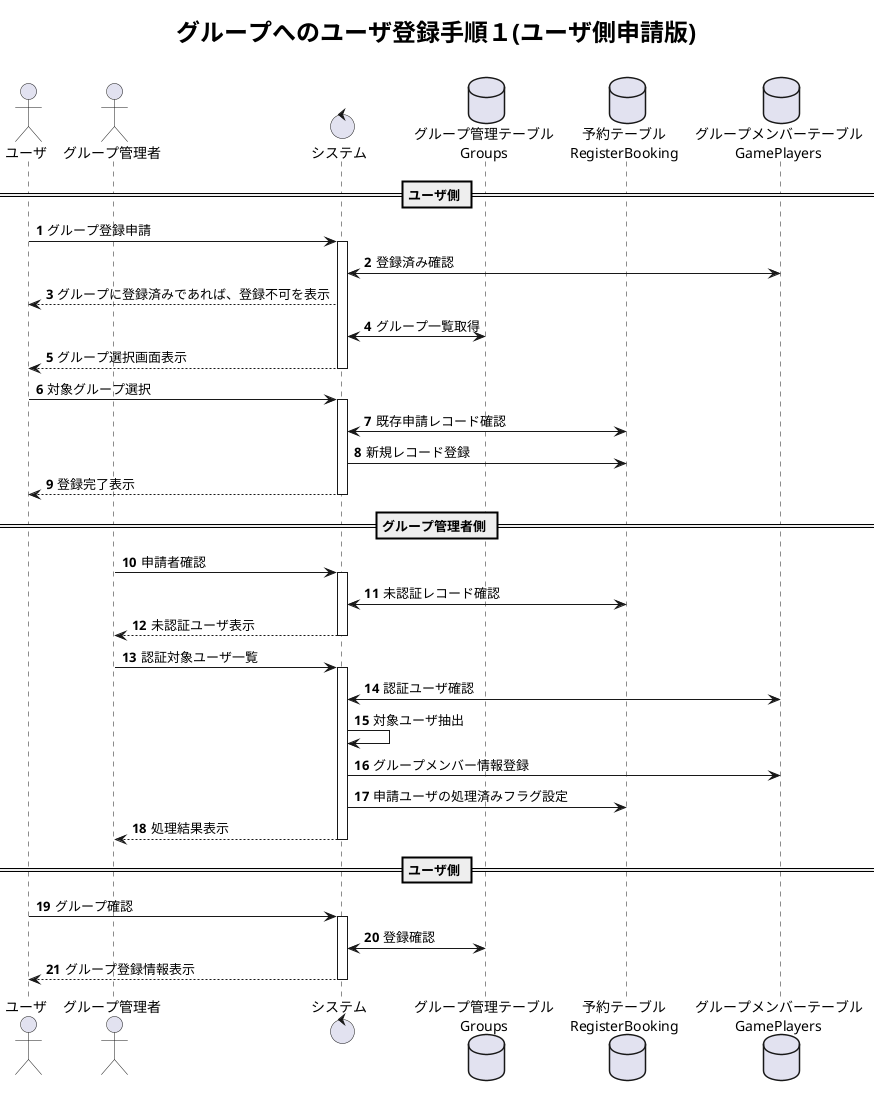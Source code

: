 @startuml
title <size:24>グループへのユーザ登録手順１(ユーザ側申請版)</size>\n

actor ユーザ as user
actor グループ管理者 as gmas
control システム as system
database "グループ管理テーブル\nGroups" as groupTable
database "予約テーブル\nRegisterBooking" as bookingTable
database "グループメンバーテーブル\nGamePlayers" as memberTable
autonumber
== ユーザ側 ==
user -> system: グループ登録申請
activate system
system <-> memberTable: 登録済み確認
system --> user: グループに登録済みであれば、登録不可を表示
system <-> groupTable: グループ一覧取得
system --> user: グループ選択画面表示
deactivate system
user -> system: 対象グループ選択
activate system
system <-> bookingTable: 既存申請レコード確認
system -> bookingTable: 新規レコード登録
system --> user: 登録完了表示
deactivate system
== グループ管理者側 ==
gmas -> system: 申請者確認
activate system
system <-> bookingTable: 未認証レコード確認
system --> gmas: 未認証ユーザ表示
deactivate system
gmas -> system: 認証対象ユーザ一覧
activate system
system <-> memberTable: 認証ユーザ確認
system -> system: 対象ユーザ抽出
system -> memberTable: グループメンバー情報登録
system -> bookingTable: 申請ユーザの処理済みフラグ設定
system --> gmas: 処理結果表示
deactivate system
== ユーザ側 ==
user -> system: グループ確認
activate system
system <-> groupTable: 登録確認
system --> user: グループ登録情報表示
deactivate system
@enduml
